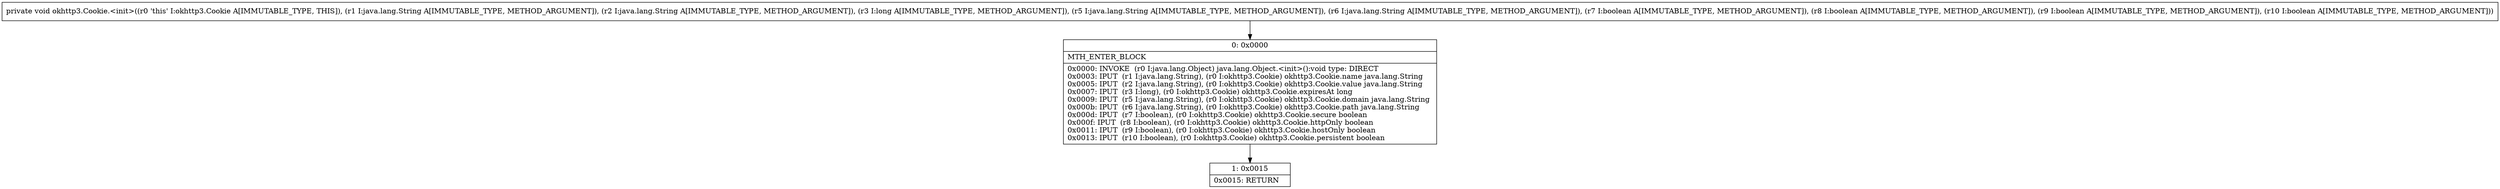 digraph "CFG forokhttp3.Cookie.\<init\>(Ljava\/lang\/String;Ljava\/lang\/String;JLjava\/lang\/String;Ljava\/lang\/String;ZZZZ)V" {
Node_0 [shape=record,label="{0\:\ 0x0000|MTH_ENTER_BLOCK\l|0x0000: INVOKE  (r0 I:java.lang.Object) java.lang.Object.\<init\>():void type: DIRECT \l0x0003: IPUT  (r1 I:java.lang.String), (r0 I:okhttp3.Cookie) okhttp3.Cookie.name java.lang.String \l0x0005: IPUT  (r2 I:java.lang.String), (r0 I:okhttp3.Cookie) okhttp3.Cookie.value java.lang.String \l0x0007: IPUT  (r3 I:long), (r0 I:okhttp3.Cookie) okhttp3.Cookie.expiresAt long \l0x0009: IPUT  (r5 I:java.lang.String), (r0 I:okhttp3.Cookie) okhttp3.Cookie.domain java.lang.String \l0x000b: IPUT  (r6 I:java.lang.String), (r0 I:okhttp3.Cookie) okhttp3.Cookie.path java.lang.String \l0x000d: IPUT  (r7 I:boolean), (r0 I:okhttp3.Cookie) okhttp3.Cookie.secure boolean \l0x000f: IPUT  (r8 I:boolean), (r0 I:okhttp3.Cookie) okhttp3.Cookie.httpOnly boolean \l0x0011: IPUT  (r9 I:boolean), (r0 I:okhttp3.Cookie) okhttp3.Cookie.hostOnly boolean \l0x0013: IPUT  (r10 I:boolean), (r0 I:okhttp3.Cookie) okhttp3.Cookie.persistent boolean \l}"];
Node_1 [shape=record,label="{1\:\ 0x0015|0x0015: RETURN   \l}"];
MethodNode[shape=record,label="{private void okhttp3.Cookie.\<init\>((r0 'this' I:okhttp3.Cookie A[IMMUTABLE_TYPE, THIS]), (r1 I:java.lang.String A[IMMUTABLE_TYPE, METHOD_ARGUMENT]), (r2 I:java.lang.String A[IMMUTABLE_TYPE, METHOD_ARGUMENT]), (r3 I:long A[IMMUTABLE_TYPE, METHOD_ARGUMENT]), (r5 I:java.lang.String A[IMMUTABLE_TYPE, METHOD_ARGUMENT]), (r6 I:java.lang.String A[IMMUTABLE_TYPE, METHOD_ARGUMENT]), (r7 I:boolean A[IMMUTABLE_TYPE, METHOD_ARGUMENT]), (r8 I:boolean A[IMMUTABLE_TYPE, METHOD_ARGUMENT]), (r9 I:boolean A[IMMUTABLE_TYPE, METHOD_ARGUMENT]), (r10 I:boolean A[IMMUTABLE_TYPE, METHOD_ARGUMENT])) }"];
MethodNode -> Node_0;
Node_0 -> Node_1;
}

